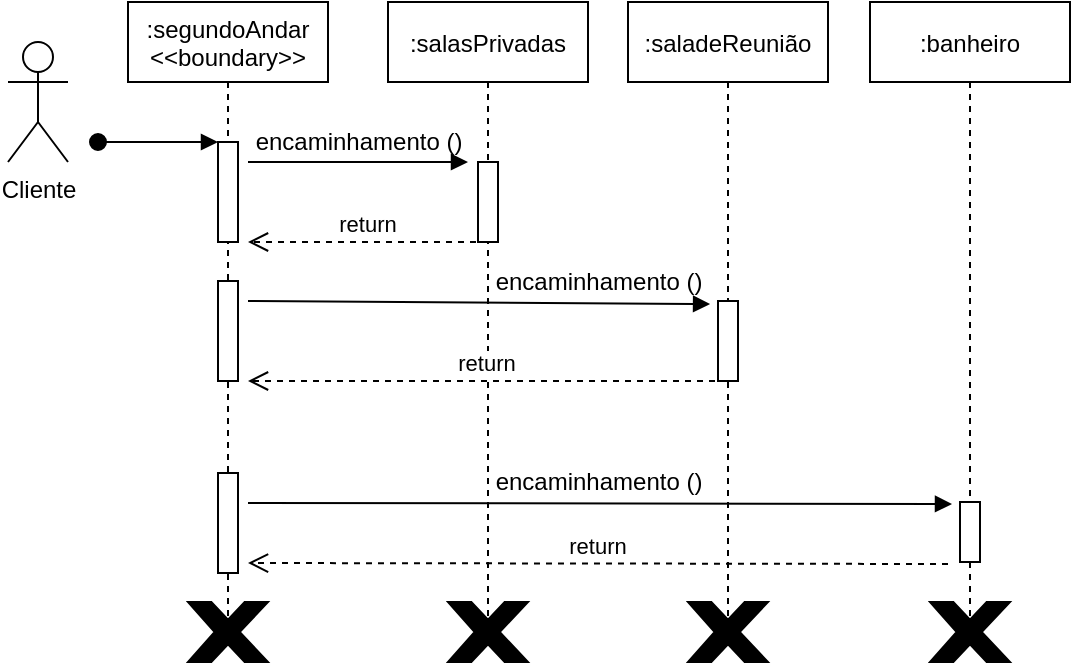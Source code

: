 <mxfile version="14.6.13" type="google"><diagram id="lW_-qnsdm7UUt7aXnl2c" name="Page-1"><mxGraphModel dx="868" dy="482" grid="1" gridSize="10" guides="1" tooltips="1" connect="1" arrows="1" fold="1" page="1" pageScale="1" pageWidth="827" pageHeight="1169" math="0" shadow="0"><root><mxCell id="0"/><mxCell id="1" parent="0"/><mxCell id="sGqTmfrATuBOIks_gEkW-1" value=":segundoAndar&#10;&lt;&lt;boundary&gt;&gt;" style="shape=umlLifeline;perimeter=lifelinePerimeter;container=1;collapsible=0;recursiveResize=0;rounded=0;shadow=0;strokeWidth=1;" vertex="1" parent="1"><mxGeometry x="200" y="130" width="100" height="320" as="geometry"/></mxCell><mxCell id="sGqTmfrATuBOIks_gEkW-2" value="" style="points=[];perimeter=orthogonalPerimeter;rounded=0;shadow=0;strokeWidth=1;" vertex="1" parent="sGqTmfrATuBOIks_gEkW-1"><mxGeometry x="45" y="70" width="10" height="50" as="geometry"/></mxCell><mxCell id="sGqTmfrATuBOIks_gEkW-3" value="" style="verticalAlign=bottom;startArrow=oval;endArrow=block;startSize=8;shadow=0;strokeWidth=1;" edge="1" parent="sGqTmfrATuBOIks_gEkW-1" target="sGqTmfrATuBOIks_gEkW-2"><mxGeometry x="0.167" y="10" relative="1" as="geometry"><mxPoint x="-15" y="70" as="sourcePoint"/><mxPoint as="offset"/></mxGeometry></mxCell><mxCell id="sGqTmfrATuBOIks_gEkW-4" value=":salasPrivadas" style="shape=umlLifeline;perimeter=lifelinePerimeter;container=1;collapsible=0;recursiveResize=0;rounded=0;shadow=0;strokeWidth=1;" vertex="1" parent="1"><mxGeometry x="330" y="130" width="100" height="320" as="geometry"/></mxCell><mxCell id="sGqTmfrATuBOIks_gEkW-5" value="" style="points=[];perimeter=orthogonalPerimeter;rounded=0;shadow=0;strokeWidth=1;" vertex="1" parent="sGqTmfrATuBOIks_gEkW-4"><mxGeometry x="45" y="80" width="10" height="40" as="geometry"/></mxCell><mxCell id="sGqTmfrATuBOIks_gEkW-6" value="return" style="verticalAlign=bottom;endArrow=open;dashed=1;endSize=8;shadow=0;strokeWidth=1;" edge="1" parent="1"><mxGeometry relative="1" as="geometry"><mxPoint x="260" y="250" as="targetPoint"/><mxPoint x="380" y="250" as="sourcePoint"/><Array as="points"/></mxGeometry></mxCell><mxCell id="sGqTmfrATuBOIks_gEkW-7" value="" style="verticalAlign=bottom;endArrow=block;shadow=0;strokeWidth=1;" edge="1" parent="1"><mxGeometry relative="1" as="geometry"><mxPoint x="260" y="210" as="sourcePoint"/><mxPoint x="370" y="210" as="targetPoint"/></mxGeometry></mxCell><mxCell id="sGqTmfrATuBOIks_gEkW-8" value="Cliente" style="shape=umlActor;verticalLabelPosition=bottom;verticalAlign=top;html=1;outlineConnect=0;" vertex="1" parent="1"><mxGeometry x="140" y="150" width="30" height="60" as="geometry"/></mxCell><mxCell id="sGqTmfrATuBOIks_gEkW-9" value="encaminhamento ()" style="text;html=1;align=center;verticalAlign=middle;resizable=0;points=[];autosize=1;strokeColor=none;" vertex="1" parent="1"><mxGeometry x="255" y="190" width="120" height="20" as="geometry"/></mxCell><mxCell id="sGqTmfrATuBOIks_gEkW-10" value="" style="verticalLabelPosition=bottom;verticalAlign=top;html=1;shape=mxgraph.basic.x;fillColor=#000000;" vertex="1" parent="1"><mxGeometry x="230" y="430" width="40" height="30" as="geometry"/></mxCell><mxCell id="sGqTmfrATuBOIks_gEkW-11" value=":saladeReunião" style="shape=umlLifeline;perimeter=lifelinePerimeter;container=1;collapsible=0;recursiveResize=0;rounded=0;shadow=0;strokeWidth=1;" vertex="1" parent="1"><mxGeometry x="450" y="130" width="100" height="320" as="geometry"/></mxCell><mxCell id="sGqTmfrATuBOIks_gEkW-26" value=":banheiro" style="shape=umlLifeline;perimeter=lifelinePerimeter;container=1;collapsible=0;recursiveResize=0;rounded=0;shadow=0;strokeWidth=1;" vertex="1" parent="1"><mxGeometry x="571" y="130" width="100" height="320" as="geometry"/></mxCell><mxCell id="sGqTmfrATuBOIks_gEkW-12" value="" style="points=[];perimeter=orthogonalPerimeter;rounded=0;shadow=0;strokeWidth=1;" vertex="1" parent="1"><mxGeometry x="616" y="380" width="10" height="30" as="geometry"/></mxCell><mxCell id="sGqTmfrATuBOIks_gEkW-14" value="return" style="verticalAlign=bottom;endArrow=open;dashed=1;endSize=8;shadow=0;strokeWidth=1;" edge="1" parent="1"><mxGeometry relative="1" as="geometry"><mxPoint x="260" y="410.5" as="targetPoint"/><mxPoint x="610" y="411" as="sourcePoint"/><Array as="points"/></mxGeometry></mxCell><mxCell id="sGqTmfrATuBOIks_gEkW-17" value="" style="verticalLabelPosition=bottom;verticalAlign=top;html=1;shape=mxgraph.basic.x;fillColor=#000000;" vertex="1" parent="1"><mxGeometry x="480" y="430" width="40" height="30" as="geometry"/></mxCell><mxCell id="sGqTmfrATuBOIks_gEkW-21" value="" style="endArrow=none;dashed=1;html=1;" edge="1" parent="1"><mxGeometry width="50" height="50" relative="1" as="geometry"><mxPoint x="250" y="395.5" as="sourcePoint"/><mxPoint x="249.5" y="380" as="targetPoint"/></mxGeometry></mxCell><mxCell id="sGqTmfrATuBOIks_gEkW-22" value="" style="verticalLabelPosition=bottom;verticalAlign=top;html=1;shape=mxgraph.basic.x;fillColor=#000000;" vertex="1" parent="1"><mxGeometry x="360" y="430" width="40" height="30" as="geometry"/></mxCell><mxCell id="sGqTmfrATuBOIks_gEkW-24" value="" style="points=[];perimeter=orthogonalPerimeter;rounded=0;shadow=0;strokeWidth=1;" vertex="1" parent="1"><mxGeometry x="245" y="365.5" width="10" height="50" as="geometry"/></mxCell><mxCell id="sGqTmfrATuBOIks_gEkW-28" value="" style="verticalLabelPosition=bottom;verticalAlign=top;html=1;shape=mxgraph.basic.x;fillColor=#000000;" vertex="1" parent="1"><mxGeometry x="601" y="430" width="40" height="30" as="geometry"/></mxCell><mxCell id="sGqTmfrATuBOIks_gEkW-35" value="encaminhamento ()" style="text;html=1;align=center;verticalAlign=middle;resizable=0;points=[];autosize=1;strokeColor=none;" vertex="1" parent="1"><mxGeometry x="375" y="360" width="120" height="20" as="geometry"/></mxCell><mxCell id="sGqTmfrATuBOIks_gEkW-38" value="" style="verticalAlign=bottom;endArrow=block;shadow=0;strokeWidth=1;entryX=-0.4;entryY=0.033;entryDx=0;entryDy=0;entryPerimeter=0;" edge="1" parent="1" target="sGqTmfrATuBOIks_gEkW-12"><mxGeometry relative="1" as="geometry"><mxPoint x="260" y="380.5" as="sourcePoint"/><mxPoint x="365" y="380" as="targetPoint"/></mxGeometry></mxCell><mxCell id="sGqTmfrATuBOIks_gEkW-39" value="" style="points=[];perimeter=orthogonalPerimeter;rounded=0;shadow=0;strokeWidth=1;" vertex="1" parent="1"><mxGeometry x="245" y="269.5" width="10" height="50" as="geometry"/></mxCell><mxCell id="sGqTmfrATuBOIks_gEkW-40" value="" style="points=[];perimeter=orthogonalPerimeter;rounded=0;shadow=0;strokeWidth=1;" vertex="1" parent="1"><mxGeometry x="495" y="279.5" width="10" height="40" as="geometry"/></mxCell><mxCell id="sGqTmfrATuBOIks_gEkW-41" value="return" style="verticalAlign=bottom;endArrow=open;dashed=1;endSize=8;shadow=0;strokeWidth=1;" edge="1" parent="1" source="sGqTmfrATuBOIks_gEkW-11"><mxGeometry relative="1" as="geometry"><mxPoint x="260" y="319.5" as="targetPoint"/><mxPoint x="380" y="319.5" as="sourcePoint"/><Array as="points"/></mxGeometry></mxCell><mxCell id="sGqTmfrATuBOIks_gEkW-42" value="" style="verticalAlign=bottom;endArrow=block;shadow=0;strokeWidth=1;entryX=0.967;entryY=1.075;entryDx=0;entryDy=0;entryPerimeter=0;" edge="1" parent="1" target="sGqTmfrATuBOIks_gEkW-43"><mxGeometry relative="1" as="geometry"><mxPoint x="260" y="279.5" as="sourcePoint"/><mxPoint x="370" y="279.5" as="targetPoint"/></mxGeometry></mxCell><mxCell id="sGqTmfrATuBOIks_gEkW-43" value="encaminhamento ()" style="text;html=1;align=center;verticalAlign=middle;resizable=0;points=[];autosize=1;strokeColor=none;" vertex="1" parent="1"><mxGeometry x="375" y="259.5" width="120" height="20" as="geometry"/></mxCell></root></mxGraphModel></diagram></mxfile>